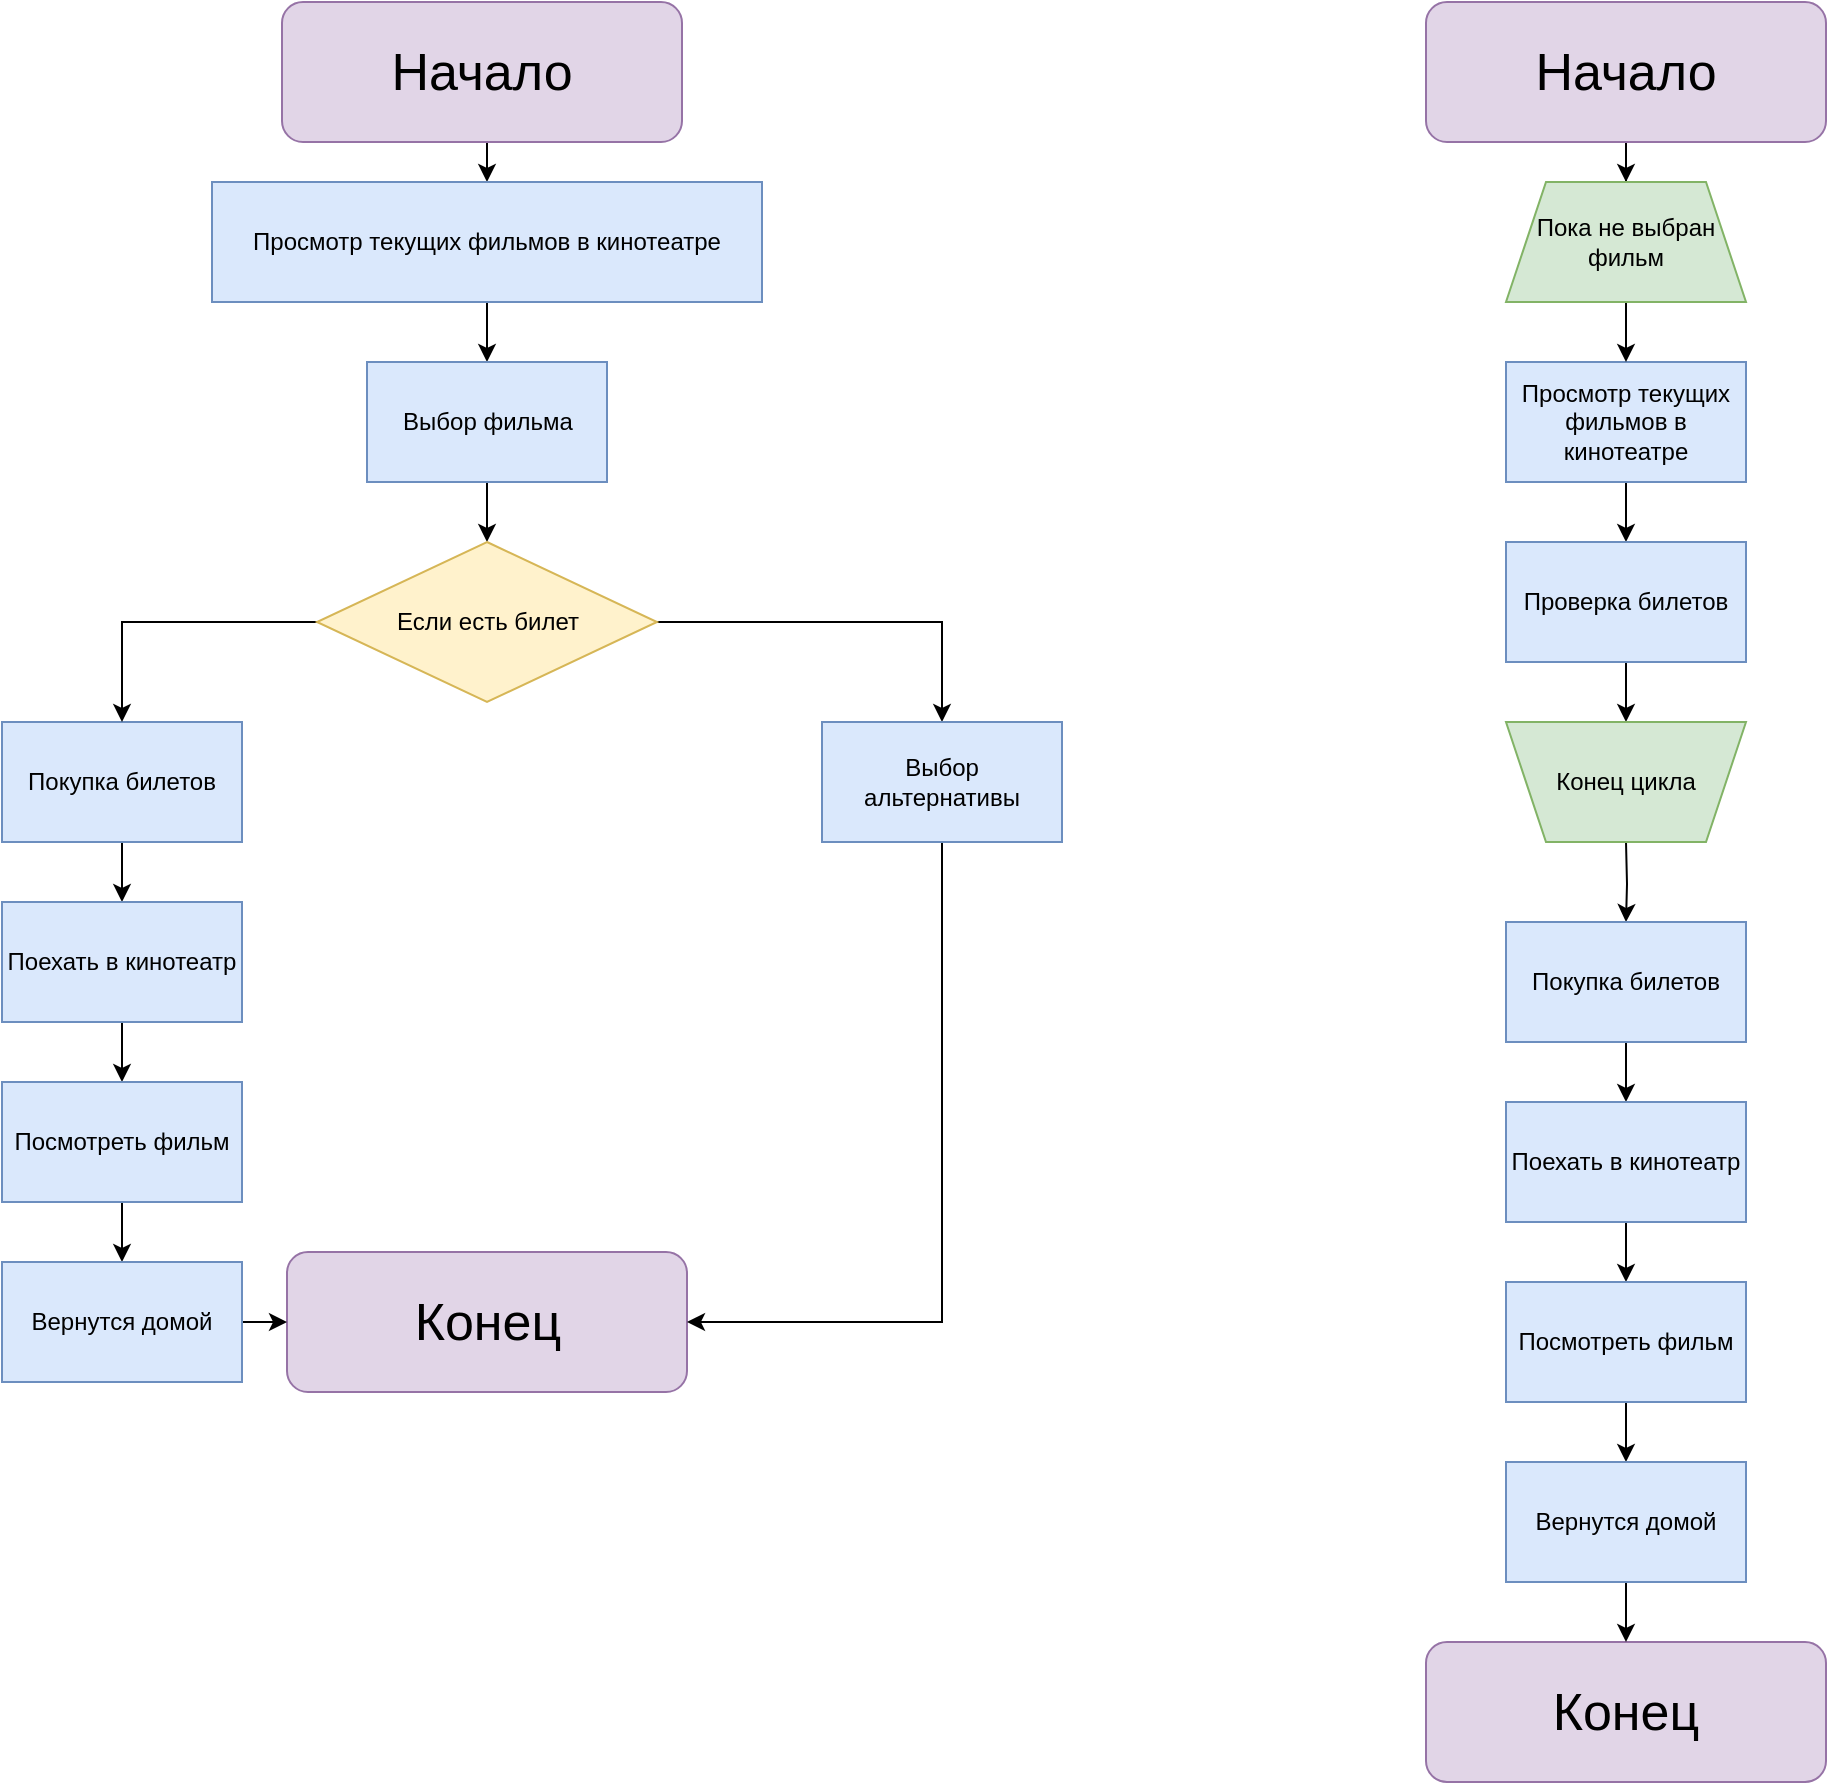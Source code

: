 <mxfile version="22.1.11" type="device">
  <diagram name="Страница — 1" id="iiXBhMtPfcwIjSY_k_dl">
    <mxGraphModel dx="1769" dy="1059" grid="1" gridSize="10" guides="1" tooltips="1" connect="1" arrows="1" fold="1" page="1" pageScale="1" pageWidth="827" pageHeight="1169" math="0" shadow="0">
      <root>
        <mxCell id="0" />
        <mxCell id="1" parent="0" />
        <mxCell id="33Xex7XdTePiiyH9xqwK-14" style="edgeStyle=orthogonalEdgeStyle;rounded=0;orthogonalLoop=1;jettySize=auto;html=1;exitX=0.5;exitY=1;exitDx=0;exitDy=0;entryX=0.5;entryY=0;entryDx=0;entryDy=0;" edge="1" parent="1" source="33Xex7XdTePiiyH9xqwK-1" target="33Xex7XdTePiiyH9xqwK-4">
          <mxGeometry relative="1" as="geometry" />
        </mxCell>
        <mxCell id="33Xex7XdTePiiyH9xqwK-1" value="Начало" style="rounded=1;whiteSpace=wrap;html=1;fontSize=26;fillColor=#e1d5e7;strokeColor=#9673a6;" vertex="1" parent="1">
          <mxGeometry x="290" y="40" width="200" height="70" as="geometry" />
        </mxCell>
        <mxCell id="33Xex7XdTePiiyH9xqwK-2" value="Конец" style="rounded=1;whiteSpace=wrap;html=1;fontSize=26;fillColor=#e1d5e7;strokeColor=#9673a6;" vertex="1" parent="1">
          <mxGeometry x="292.5" y="665" width="200" height="70" as="geometry" />
        </mxCell>
        <mxCell id="33Xex7XdTePiiyH9xqwK-15" style="edgeStyle=orthogonalEdgeStyle;rounded=0;orthogonalLoop=1;jettySize=auto;html=1;entryX=0.5;entryY=0;entryDx=0;entryDy=0;" edge="1" parent="1" source="33Xex7XdTePiiyH9xqwK-4" target="33Xex7XdTePiiyH9xqwK-5">
          <mxGeometry relative="1" as="geometry" />
        </mxCell>
        <mxCell id="33Xex7XdTePiiyH9xqwK-4" value="Просмотр текущих фильмов в кинотеатре" style="rounded=0;whiteSpace=wrap;html=1;fillColor=#dae8fc;strokeColor=#6c8ebf;" vertex="1" parent="1">
          <mxGeometry x="255" y="130" width="275" height="60" as="geometry" />
        </mxCell>
        <mxCell id="33Xex7XdTePiiyH9xqwK-16" style="edgeStyle=orthogonalEdgeStyle;rounded=0;orthogonalLoop=1;jettySize=auto;html=1;entryX=0.5;entryY=0;entryDx=0;entryDy=0;" edge="1" parent="1" source="33Xex7XdTePiiyH9xqwK-5" target="33Xex7XdTePiiyH9xqwK-7">
          <mxGeometry relative="1" as="geometry" />
        </mxCell>
        <mxCell id="33Xex7XdTePiiyH9xqwK-5" value="Выбор фильма" style="rounded=0;whiteSpace=wrap;html=1;fillColor=#dae8fc;strokeColor=#6c8ebf;" vertex="1" parent="1">
          <mxGeometry x="332.5" y="220" width="120" height="60" as="geometry" />
        </mxCell>
        <mxCell id="33Xex7XdTePiiyH9xqwK-23" style="edgeStyle=orthogonalEdgeStyle;rounded=0;orthogonalLoop=1;jettySize=auto;html=1;entryX=0.5;entryY=0;entryDx=0;entryDy=0;" edge="1" parent="1" source="33Xex7XdTePiiyH9xqwK-6" target="33Xex7XdTePiiyH9xqwK-22">
          <mxGeometry relative="1" as="geometry" />
        </mxCell>
        <mxCell id="33Xex7XdTePiiyH9xqwK-6" value="Покупка билетов" style="rounded=0;whiteSpace=wrap;html=1;fillColor=#dae8fc;strokeColor=#6c8ebf;" vertex="1" parent="1">
          <mxGeometry x="150" y="400" width="120" height="60" as="geometry" />
        </mxCell>
        <mxCell id="33Xex7XdTePiiyH9xqwK-17" style="edgeStyle=orthogonalEdgeStyle;rounded=0;orthogonalLoop=1;jettySize=auto;html=1;" edge="1" parent="1" source="33Xex7XdTePiiyH9xqwK-7" target="33Xex7XdTePiiyH9xqwK-6">
          <mxGeometry relative="1" as="geometry" />
        </mxCell>
        <mxCell id="33Xex7XdTePiiyH9xqwK-20" style="edgeStyle=orthogonalEdgeStyle;rounded=0;orthogonalLoop=1;jettySize=auto;html=1;entryX=0.5;entryY=0;entryDx=0;entryDy=0;" edge="1" parent="1" source="33Xex7XdTePiiyH9xqwK-7" target="33Xex7XdTePiiyH9xqwK-19">
          <mxGeometry relative="1" as="geometry" />
        </mxCell>
        <mxCell id="33Xex7XdTePiiyH9xqwK-7" value="Если есть билет" style="rhombus;whiteSpace=wrap;html=1;fillColor=#fff2cc;strokeColor=#d6b656;" vertex="1" parent="1">
          <mxGeometry x="307.5" y="310" width="170" height="80" as="geometry" />
        </mxCell>
        <mxCell id="33Xex7XdTePiiyH9xqwK-29" style="edgeStyle=orthogonalEdgeStyle;rounded=0;orthogonalLoop=1;jettySize=auto;html=1;" edge="1" parent="1" source="33Xex7XdTePiiyH9xqwK-19" target="33Xex7XdTePiiyH9xqwK-2">
          <mxGeometry relative="1" as="geometry">
            <Array as="points">
              <mxPoint x="620" y="700" />
            </Array>
          </mxGeometry>
        </mxCell>
        <mxCell id="33Xex7XdTePiiyH9xqwK-19" value="Выбор альтернативы" style="rounded=0;whiteSpace=wrap;html=1;fillColor=#dae8fc;strokeColor=#6c8ebf;" vertex="1" parent="1">
          <mxGeometry x="560" y="400" width="120" height="60" as="geometry" />
        </mxCell>
        <mxCell id="33Xex7XdTePiiyH9xqwK-25" value="" style="edgeStyle=orthogonalEdgeStyle;rounded=0;orthogonalLoop=1;jettySize=auto;html=1;" edge="1" parent="1" source="33Xex7XdTePiiyH9xqwK-22" target="33Xex7XdTePiiyH9xqwK-24">
          <mxGeometry relative="1" as="geometry" />
        </mxCell>
        <mxCell id="33Xex7XdTePiiyH9xqwK-22" value="Поехать в кинотеатр" style="rounded=0;whiteSpace=wrap;html=1;fillColor=#dae8fc;strokeColor=#6c8ebf;" vertex="1" parent="1">
          <mxGeometry x="150" y="490" width="120" height="60" as="geometry" />
        </mxCell>
        <mxCell id="33Xex7XdTePiiyH9xqwK-27" value="" style="edgeStyle=orthogonalEdgeStyle;rounded=0;orthogonalLoop=1;jettySize=auto;html=1;" edge="1" parent="1" source="33Xex7XdTePiiyH9xqwK-24" target="33Xex7XdTePiiyH9xqwK-26">
          <mxGeometry relative="1" as="geometry" />
        </mxCell>
        <mxCell id="33Xex7XdTePiiyH9xqwK-24" value="Посмотреть фильм" style="rounded=0;whiteSpace=wrap;html=1;fillColor=#dae8fc;strokeColor=#6c8ebf;" vertex="1" parent="1">
          <mxGeometry x="150" y="580" width="120" height="60" as="geometry" />
        </mxCell>
        <mxCell id="33Xex7XdTePiiyH9xqwK-28" style="edgeStyle=orthogonalEdgeStyle;rounded=0;orthogonalLoop=1;jettySize=auto;html=1;" edge="1" parent="1" source="33Xex7XdTePiiyH9xqwK-26" target="33Xex7XdTePiiyH9xqwK-2">
          <mxGeometry relative="1" as="geometry" />
        </mxCell>
        <mxCell id="33Xex7XdTePiiyH9xqwK-26" value="Вернутся домой" style="rounded=0;whiteSpace=wrap;html=1;fillColor=#dae8fc;strokeColor=#6c8ebf;" vertex="1" parent="1">
          <mxGeometry x="150" y="670" width="120" height="60" as="geometry" />
        </mxCell>
        <mxCell id="33Xex7XdTePiiyH9xqwK-44" style="edgeStyle=orthogonalEdgeStyle;rounded=0;orthogonalLoop=1;jettySize=auto;html=1;entryX=0.5;entryY=0;entryDx=0;entryDy=0;" edge="1" parent="1" source="33Xex7XdTePiiyH9xqwK-30" target="33Xex7XdTePiiyH9xqwK-33">
          <mxGeometry relative="1" as="geometry" />
        </mxCell>
        <mxCell id="33Xex7XdTePiiyH9xqwK-30" value="Начало" style="rounded=1;whiteSpace=wrap;html=1;fontSize=26;fillColor=#e1d5e7;strokeColor=#9673a6;" vertex="1" parent="1">
          <mxGeometry x="862" y="40" width="200" height="70" as="geometry" />
        </mxCell>
        <mxCell id="33Xex7XdTePiiyH9xqwK-46" value="" style="edgeStyle=orthogonalEdgeStyle;rounded=0;orthogonalLoop=1;jettySize=auto;html=1;" edge="1" parent="1" source="33Xex7XdTePiiyH9xqwK-31" target="33Xex7XdTePiiyH9xqwK-32">
          <mxGeometry relative="1" as="geometry" />
        </mxCell>
        <mxCell id="33Xex7XdTePiiyH9xqwK-31" value="Просмотр текущих фильмов в кинотеатре" style="rounded=0;whiteSpace=wrap;html=1;fillColor=#dae8fc;strokeColor=#6c8ebf;" vertex="1" parent="1">
          <mxGeometry x="902" y="220" width="120" height="60" as="geometry" />
        </mxCell>
        <mxCell id="33Xex7XdTePiiyH9xqwK-47" value="" style="edgeStyle=orthogonalEdgeStyle;rounded=0;orthogonalLoop=1;jettySize=auto;html=1;" edge="1" parent="1" source="33Xex7XdTePiiyH9xqwK-32">
          <mxGeometry relative="1" as="geometry">
            <mxPoint x="962" y="400" as="targetPoint" />
          </mxGeometry>
        </mxCell>
        <mxCell id="33Xex7XdTePiiyH9xqwK-32" value="Проверка билетов" style="rounded=0;whiteSpace=wrap;html=1;fillColor=#dae8fc;strokeColor=#6c8ebf;" vertex="1" parent="1">
          <mxGeometry x="902" y="310" width="120" height="60" as="geometry" />
        </mxCell>
        <mxCell id="33Xex7XdTePiiyH9xqwK-45" value="" style="edgeStyle=orthogonalEdgeStyle;rounded=0;orthogonalLoop=1;jettySize=auto;html=1;" edge="1" parent="1" source="33Xex7XdTePiiyH9xqwK-33" target="33Xex7XdTePiiyH9xqwK-31">
          <mxGeometry relative="1" as="geometry" />
        </mxCell>
        <mxCell id="33Xex7XdTePiiyH9xqwK-33" value="Пока не выбран фильм" style="shape=trapezoid;perimeter=trapezoidPerimeter;whiteSpace=wrap;html=1;fixedSize=1;fillColor=#d5e8d4;strokeColor=#82b366;" vertex="1" parent="1">
          <mxGeometry x="902" y="130" width="120" height="60" as="geometry" />
        </mxCell>
        <mxCell id="33Xex7XdTePiiyH9xqwK-48" value="" style="edgeStyle=orthogonalEdgeStyle;rounded=0;orthogonalLoop=1;jettySize=auto;html=1;" edge="1" parent="1" target="33Xex7XdTePiiyH9xqwK-37">
          <mxGeometry relative="1" as="geometry">
            <mxPoint x="962" y="460" as="sourcePoint" />
          </mxGeometry>
        </mxCell>
        <mxCell id="33Xex7XdTePiiyH9xqwK-35" value="Конец" style="rounded=1;whiteSpace=wrap;html=1;fontSize=26;fillColor=#e1d5e7;strokeColor=#9673a6;" vertex="1" parent="1">
          <mxGeometry x="862" y="860" width="200" height="70" as="geometry" />
        </mxCell>
        <mxCell id="33Xex7XdTePiiyH9xqwK-36" style="edgeStyle=orthogonalEdgeStyle;rounded=0;orthogonalLoop=1;jettySize=auto;html=1;entryX=0.5;entryY=0;entryDx=0;entryDy=0;" edge="1" parent="1" source="33Xex7XdTePiiyH9xqwK-37" target="33Xex7XdTePiiyH9xqwK-39">
          <mxGeometry relative="1" as="geometry" />
        </mxCell>
        <mxCell id="33Xex7XdTePiiyH9xqwK-37" value="Покупка билетов" style="rounded=0;whiteSpace=wrap;html=1;fillColor=#dae8fc;strokeColor=#6c8ebf;" vertex="1" parent="1">
          <mxGeometry x="902" y="500" width="120" height="60" as="geometry" />
        </mxCell>
        <mxCell id="33Xex7XdTePiiyH9xqwK-38" value="" style="edgeStyle=orthogonalEdgeStyle;rounded=0;orthogonalLoop=1;jettySize=auto;html=1;" edge="1" parent="1" source="33Xex7XdTePiiyH9xqwK-39" target="33Xex7XdTePiiyH9xqwK-41">
          <mxGeometry relative="1" as="geometry" />
        </mxCell>
        <mxCell id="33Xex7XdTePiiyH9xqwK-39" value="Поехать в кинотеатр" style="rounded=0;whiteSpace=wrap;html=1;fillColor=#dae8fc;strokeColor=#6c8ebf;" vertex="1" parent="1">
          <mxGeometry x="902" y="590" width="120" height="60" as="geometry" />
        </mxCell>
        <mxCell id="33Xex7XdTePiiyH9xqwK-40" value="" style="edgeStyle=orthogonalEdgeStyle;rounded=0;orthogonalLoop=1;jettySize=auto;html=1;" edge="1" parent="1" source="33Xex7XdTePiiyH9xqwK-41" target="33Xex7XdTePiiyH9xqwK-43">
          <mxGeometry relative="1" as="geometry" />
        </mxCell>
        <mxCell id="33Xex7XdTePiiyH9xqwK-41" value="Посмотреть фильм" style="rounded=0;whiteSpace=wrap;html=1;fillColor=#dae8fc;strokeColor=#6c8ebf;" vertex="1" parent="1">
          <mxGeometry x="902" y="680" width="120" height="60" as="geometry" />
        </mxCell>
        <mxCell id="33Xex7XdTePiiyH9xqwK-42" style="edgeStyle=orthogonalEdgeStyle;rounded=0;orthogonalLoop=1;jettySize=auto;html=1;" edge="1" parent="1" source="33Xex7XdTePiiyH9xqwK-43" target="33Xex7XdTePiiyH9xqwK-35">
          <mxGeometry relative="1" as="geometry" />
        </mxCell>
        <mxCell id="33Xex7XdTePiiyH9xqwK-43" value="Вернутся домой" style="rounded=0;whiteSpace=wrap;html=1;fillColor=#dae8fc;strokeColor=#6c8ebf;" vertex="1" parent="1">
          <mxGeometry x="902" y="770" width="120" height="60" as="geometry" />
        </mxCell>
        <mxCell id="33Xex7XdTePiiyH9xqwK-50" value="Конец цикла" style="shape=trapezoid;perimeter=trapezoidPerimeter;whiteSpace=wrap;html=1;fixedSize=1;fillColor=#d5e8d4;strokeColor=#82b366;direction=west;" vertex="1" parent="1">
          <mxGeometry x="902" y="400" width="120" height="60" as="geometry" />
        </mxCell>
      </root>
    </mxGraphModel>
  </diagram>
</mxfile>
